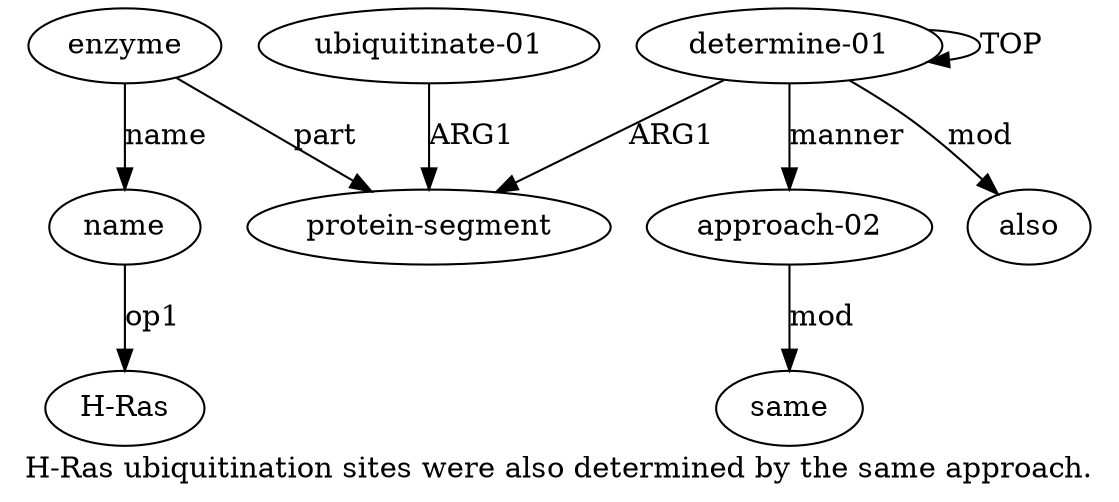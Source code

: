 digraph  {
	graph [label="H-Ras ubiquitination sites were also determined by the same approach."];
	node [label="\N"];
	"a4 H-Ras"	 [color=black,
		gold_ind=-1,
		gold_label="H-Ras",
		label="H-Ras",
		test_ind=-1,
		test_label="H-Ras"];
	a1	 [color=black,
		gold_ind=1,
		gold_label="protein-segment",
		label="protein-segment",
		test_ind=1,
		test_label="protein-segment"];
	a0	 [color=black,
		gold_ind=0,
		gold_label="determine-01",
		label="determine-01",
		test_ind=0,
		test_label="determine-01"];
	a0 -> a1 [key=0,
	color=black,
	gold_label=ARG1,
	label=ARG1,
	test_label=ARG1];
a0 -> a0 [key=0,
color=black,
gold_label=TOP,
label=TOP,
test_label=TOP];
a5 [color=black,
gold_ind=5,
gold_label="approach-02",
label="approach-02",
test_ind=5,
test_label="approach-02"];
a0 -> a5 [key=0,
color=black,
gold_label=manner,
label=manner,
test_label=manner];
a7 [color=black,
gold_ind=7,
gold_label=also,
label=also,
test_ind=7,
test_label=also];
a0 -> a7 [key=0,
color=black,
gold_label=mod,
label=mod,
test_label=mod];
a3 [color=black,
gold_ind=3,
gold_label=enzyme,
label=enzyme,
test_ind=3,
test_label=enzyme];
a3 -> a1 [key=0,
color=black,
gold_label=part,
label=part,
test_label=part];
a4 [color=black,
gold_ind=4,
gold_label=name,
label=name,
test_ind=4,
test_label=name];
a3 -> a4 [key=0,
color=black,
gold_label=name,
label=name,
test_label=name];
a2 [color=black,
gold_ind=2,
gold_label="ubiquitinate-01",
label="ubiquitinate-01",
test_ind=2,
test_label="ubiquitinate-01"];
a2 -> a1 [key=0,
color=black,
gold_label=ARG1,
label=ARG1,
test_label=ARG1];
a6 [color=black,
gold_ind=6,
gold_label=same,
label=same,
test_ind=6,
test_label=same];
a5 -> a6 [key=0,
color=black,
gold_label=mod,
label=mod,
test_label=mod];
a4 -> "a4 H-Ras" [key=0,
color=black,
gold_label=op1,
label=op1,
test_label=op1];
}
